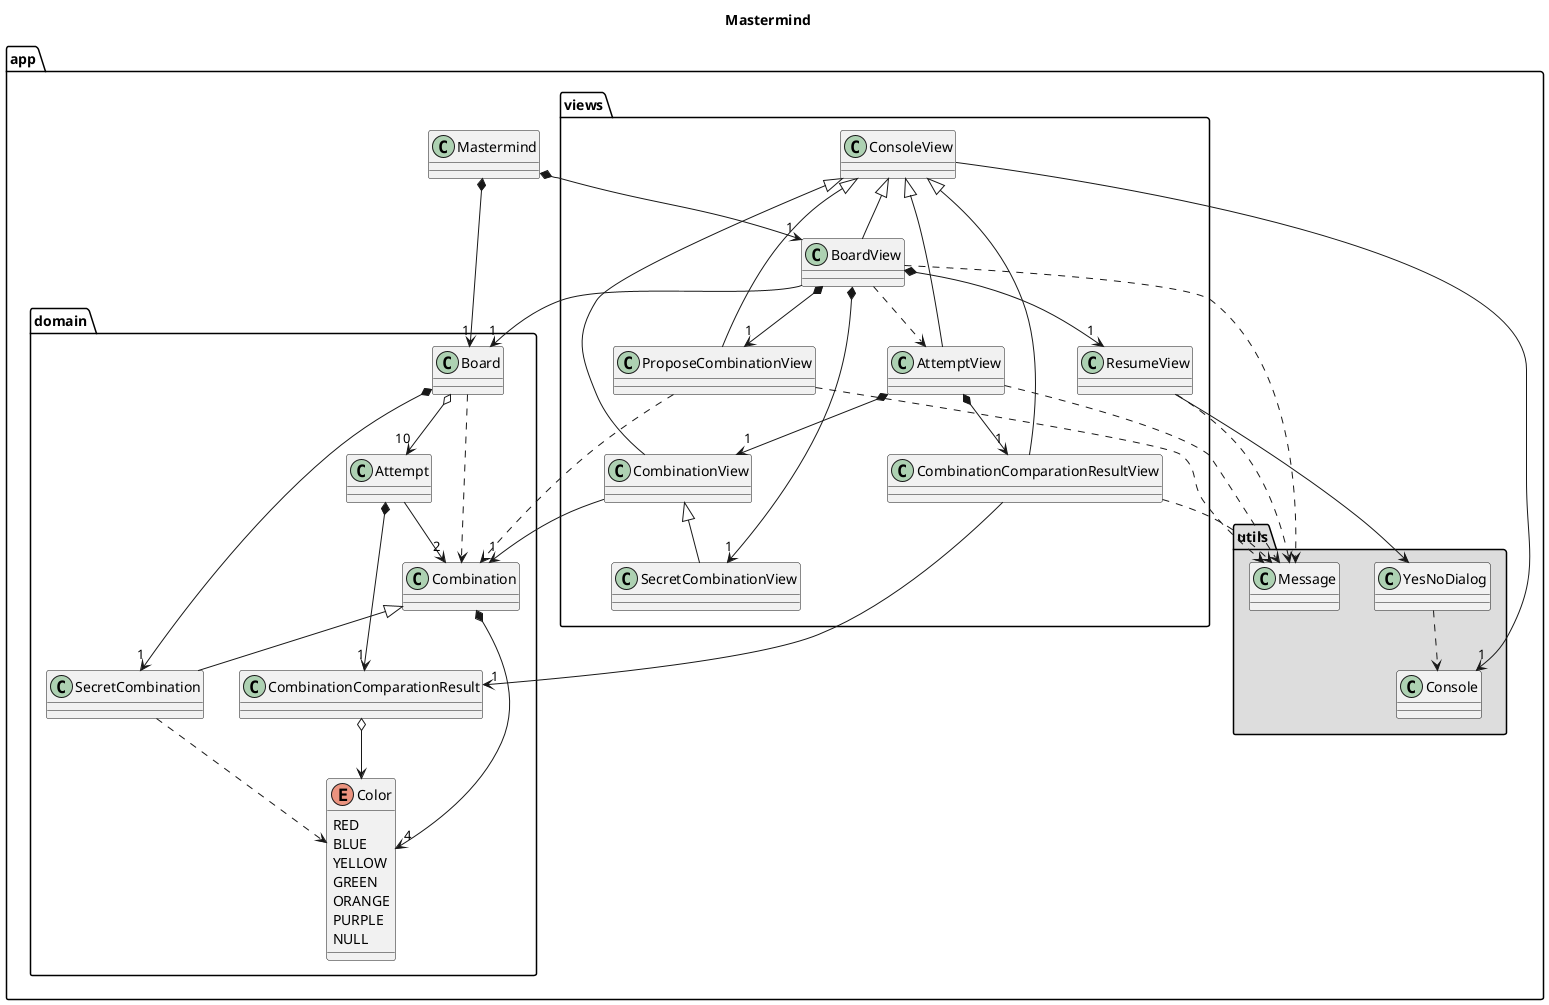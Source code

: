 @startuml

title Mastermind

package "app.utils" #DDDDDD {
  class Console
  class YesNoDialog
  class Message
}

YesNoDialog ..> Console

package "app"{
  class Mastermind
}

package "app.domain"{
  class Board
  class Combination
  class SecretCombination
  class CombinationComparationResult
  class Attempt
  enum Color {
    RED
    BLUE
    YELLOW
    GREEN
    ORANGE
    PURPLE
    NULL
  }
}

package "app.views"{
  class ConsoleView
  class AttemptView
  class CombinationView
  class SecretCombinationView
  class ProposeCombinationView
  class BoardView
  class CombinationComparationResultView
  class ResumeView
}

Mastermind *-->"1" Board
Mastermind *-->"1" BoardView

Board *-->"1" SecretCombination
Board o--> "10" Attempt
Board ..> Combination



Attempt -->"2" Combination
Attempt *-->"1" CombinationComparationResult
Combination *--> "4" Color

SecretCombination -up-|> Combination
SecretCombination ..> Color

CombinationComparationResult o--> Color

ConsoleView -->"1" Console
AttemptView -up-|> ConsoleView
CombinationView -up-|> ConsoleView
BoardView -up-|> ConsoleView
CombinationComparationResultView -up-|> ConsoleView
ProposeCombinationView -up-|> ConsoleView
SecretCombinationView -up-|> CombinationView

AttemptView *-->"1" CombinationView
AttemptView *-->"1" CombinationComparationResultView
AttemptView ..> Message

CombinationView -->"1" Combination

ProposeCombinationView ..> Combination
ProposeCombinationView ..> Message

ResumeView --> YesNoDialog
ResumeView ..> Message

CombinationComparationResultView -->"1" CombinationComparationResult
CombinationComparationResultView ..> Message

BoardView *-->"1" SecretCombinationView
BoardView *-->"1" ProposeCombinationView
BoardView *-->"1" ResumeView
BoardView -->"1" Board
BoardView ..> AttemptView
BoardView ..> Message

@enduml